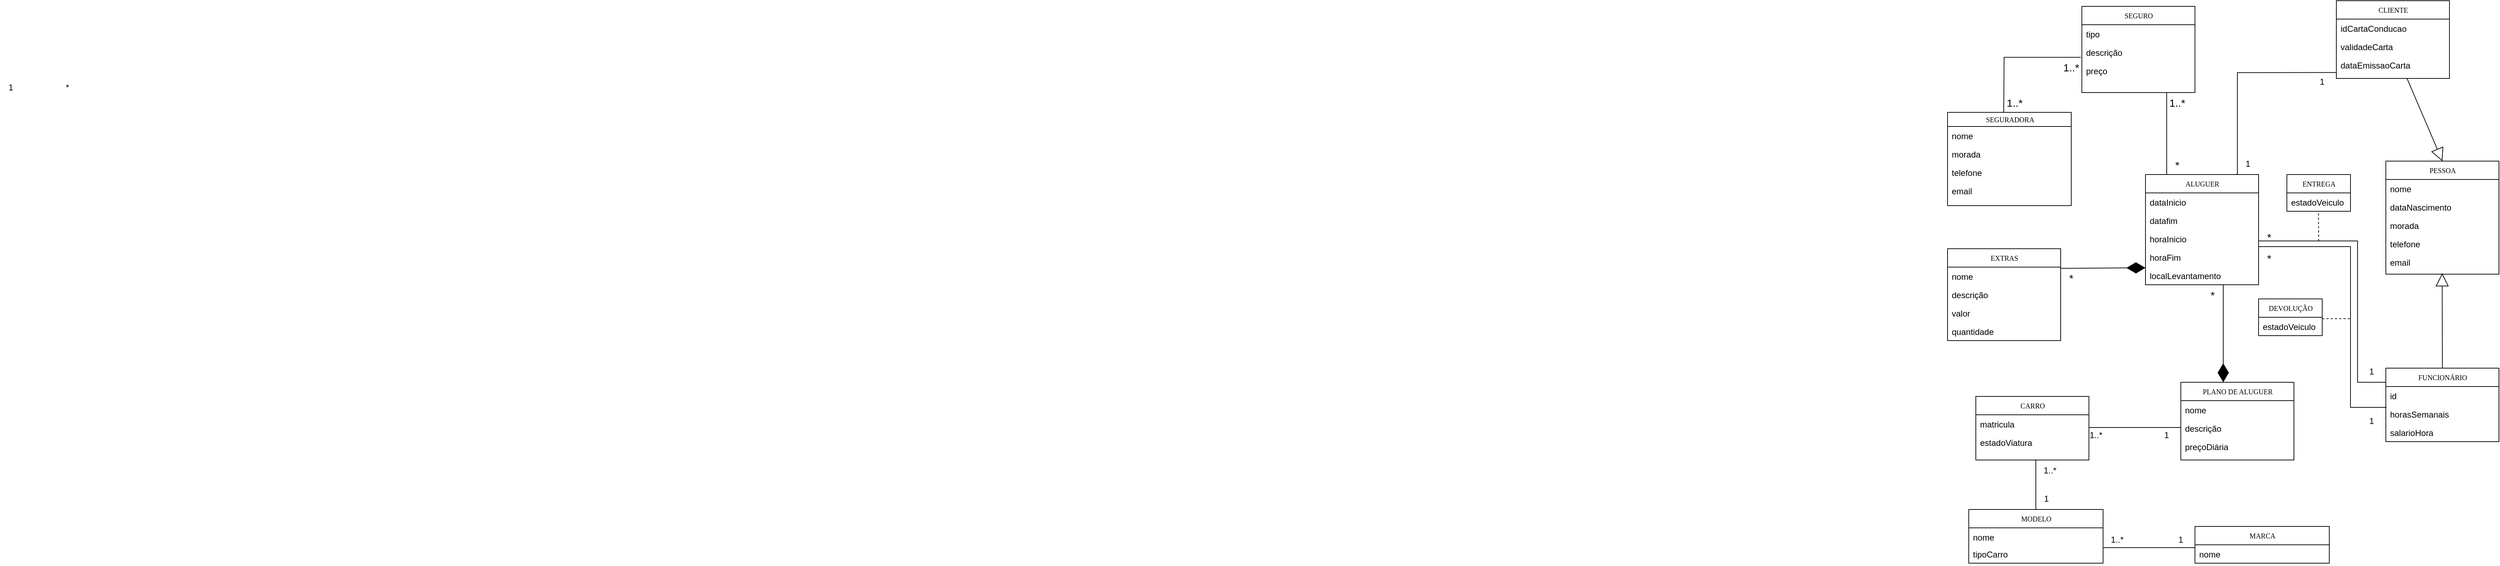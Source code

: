 <mxfile version="22.0.4" type="device">
  <diagram name="Page-1" id="c4acf3e9-155e-7222-9cf6-157b1a14988f">
    <mxGraphModel dx="2643" dy="988" grid="1" gridSize="10" guides="1" tooltips="1" connect="1" arrows="1" fold="1" page="1" pageScale="1" pageWidth="850" pageHeight="1100" background="none" math="0" shadow="0">
      <root>
        <mxCell id="0" />
        <mxCell id="1" parent="0" />
        <mxCell id="utZW5Ri-ObuBG_dfQ21w-149" value="*" style="text;html=1;align=center;verticalAlign=middle;resizable=0;points=[];autosize=1;strokeColor=none;fillColor=none;" parent="1" vertex="1">
          <mxGeometry x="-95" y="118" width="30" height="30" as="geometry" />
        </mxCell>
        <mxCell id="utZW5Ri-ObuBG_dfQ21w-150" value="1" style="text;html=1;align=center;verticalAlign=middle;resizable=0;points=[];autosize=1;strokeColor=none;fillColor=none;" parent="1" vertex="1">
          <mxGeometry x="-175" y="118" width="30" height="30" as="geometry" />
        </mxCell>
        <mxCell id="u8VHcEahrcE8FP3tKRez-27" value="PESSOA" style="swimlane;html=1;fontStyle=0;childLayout=stackLayout;horizontal=1;startSize=26;fillColor=none;horizontalStack=0;resizeParent=1;resizeLast=0;collapsible=1;marginBottom=0;swimlaneFillColor=#ffffff;rounded=0;shadow=0;comic=0;labelBackgroundColor=none;strokeWidth=1;fontFamily=Verdana;fontSize=10;align=center;" parent="1" vertex="1">
          <mxGeometry x="3200" y="237" width="160" height="160" as="geometry" />
        </mxCell>
        <mxCell id="u8VHcEahrcE8FP3tKRez-28" value="nome" style="text;html=1;strokeColor=none;fillColor=none;align=left;verticalAlign=top;spacingLeft=4;spacingRight=4;whiteSpace=wrap;overflow=hidden;rotatable=0;points=[[0,0.5],[1,0.5]];portConstraint=eastwest;" parent="u8VHcEahrcE8FP3tKRez-27" vertex="1">
          <mxGeometry y="26" width="160" height="26" as="geometry" />
        </mxCell>
        <mxCell id="u8VHcEahrcE8FP3tKRez-29" value="dataNascimento" style="text;html=1;strokeColor=none;fillColor=none;align=left;verticalAlign=top;spacingLeft=4;spacingRight=4;whiteSpace=wrap;overflow=hidden;rotatable=0;points=[[0,0.5],[1,0.5]];portConstraint=eastwest;" parent="u8VHcEahrcE8FP3tKRez-27" vertex="1">
          <mxGeometry y="52" width="160" height="26" as="geometry" />
        </mxCell>
        <mxCell id="u8VHcEahrcE8FP3tKRez-30" value="morada" style="text;html=1;strokeColor=none;fillColor=none;align=left;verticalAlign=top;spacingLeft=4;spacingRight=4;whiteSpace=wrap;overflow=hidden;rotatable=0;points=[[0,0.5],[1,0.5]];portConstraint=eastwest;" parent="u8VHcEahrcE8FP3tKRez-27" vertex="1">
          <mxGeometry y="78" width="160" height="26" as="geometry" />
        </mxCell>
        <mxCell id="u8VHcEahrcE8FP3tKRez-31" value="telefone" style="text;html=1;strokeColor=none;fillColor=none;align=left;verticalAlign=top;spacingLeft=4;spacingRight=4;whiteSpace=wrap;overflow=hidden;rotatable=0;points=[[0,0.5],[1,0.5]];portConstraint=eastwest;" parent="u8VHcEahrcE8FP3tKRez-27" vertex="1">
          <mxGeometry y="104" width="160" height="26" as="geometry" />
        </mxCell>
        <mxCell id="u8VHcEahrcE8FP3tKRez-32" value="email" style="text;html=1;strokeColor=none;fillColor=none;align=left;verticalAlign=top;spacingLeft=4;spacingRight=4;whiteSpace=wrap;overflow=hidden;rotatable=0;points=[[0,0.5],[1,0.5]];portConstraint=eastwest;" parent="u8VHcEahrcE8FP3tKRez-27" vertex="1">
          <mxGeometry y="130" width="160" height="26" as="geometry" />
        </mxCell>
        <mxCell id="u8VHcEahrcE8FP3tKRez-33" value="CLIENTE" style="swimlane;html=1;fontStyle=0;childLayout=stackLayout;horizontal=1;startSize=26;fillColor=none;horizontalStack=0;resizeParent=1;resizeLast=0;collapsible=1;marginBottom=0;swimlaneFillColor=#ffffff;rounded=0;shadow=0;comic=0;labelBackgroundColor=none;strokeWidth=1;fontFamily=Verdana;fontSize=10;align=center;" parent="1" vertex="1">
          <mxGeometry x="3130" y="10" width="160" height="110" as="geometry" />
        </mxCell>
        <mxCell id="u8VHcEahrcE8FP3tKRez-34" value="idCartaConducao" style="text;html=1;strokeColor=none;fillColor=none;align=left;verticalAlign=top;spacingLeft=4;spacingRight=4;whiteSpace=wrap;overflow=hidden;rotatable=0;points=[[0,0.5],[1,0.5]];portConstraint=eastwest;" parent="u8VHcEahrcE8FP3tKRez-33" vertex="1">
          <mxGeometry y="26" width="160" height="26" as="geometry" />
        </mxCell>
        <mxCell id="u8VHcEahrcE8FP3tKRez-35" value="validadeCarta" style="text;html=1;strokeColor=none;fillColor=none;align=left;verticalAlign=top;spacingLeft=4;spacingRight=4;whiteSpace=wrap;overflow=hidden;rotatable=0;points=[[0,0.5],[1,0.5]];portConstraint=eastwest;" parent="u8VHcEahrcE8FP3tKRez-33" vertex="1">
          <mxGeometry y="52" width="160" height="26" as="geometry" />
        </mxCell>
        <mxCell id="u8VHcEahrcE8FP3tKRez-36" value="dataEmissaoCarta" style="text;html=1;strokeColor=none;fillColor=none;align=left;verticalAlign=top;spacingLeft=4;spacingRight=4;whiteSpace=wrap;overflow=hidden;rotatable=0;points=[[0,0.5],[1,0.5]];portConstraint=eastwest;" parent="u8VHcEahrcE8FP3tKRez-33" vertex="1">
          <mxGeometry y="78" width="160" height="26" as="geometry" />
        </mxCell>
        <mxCell id="u8VHcEahrcE8FP3tKRez-38" value="FUNCIONÁRIO" style="swimlane;html=1;fontStyle=0;childLayout=stackLayout;horizontal=1;startSize=26;fillColor=none;horizontalStack=0;resizeParent=1;resizeLast=0;collapsible=1;marginBottom=0;swimlaneFillColor=#ffffff;rounded=0;shadow=0;comic=0;labelBackgroundColor=none;strokeWidth=1;fontFamily=Verdana;fontSize=10;align=center;" parent="1" vertex="1">
          <mxGeometry x="3200" y="530" width="160" height="104" as="geometry" />
        </mxCell>
        <mxCell id="u8VHcEahrcE8FP3tKRez-39" value="id&lt;br&gt;" style="text;html=1;strokeColor=none;fillColor=none;align=left;verticalAlign=top;spacingLeft=4;spacingRight=4;whiteSpace=wrap;overflow=hidden;rotatable=0;points=[[0,0.5],[1,0.5]];portConstraint=eastwest;" parent="u8VHcEahrcE8FP3tKRez-38" vertex="1">
          <mxGeometry y="26" width="160" height="26" as="geometry" />
        </mxCell>
        <mxCell id="u8VHcEahrcE8FP3tKRez-40" value="horasSemanais" style="text;html=1;strokeColor=none;fillColor=none;align=left;verticalAlign=top;spacingLeft=4;spacingRight=4;whiteSpace=wrap;overflow=hidden;rotatable=0;points=[[0,0.5],[1,0.5]];portConstraint=eastwest;" parent="u8VHcEahrcE8FP3tKRez-38" vertex="1">
          <mxGeometry y="52" width="160" height="26" as="geometry" />
        </mxCell>
        <mxCell id="u8VHcEahrcE8FP3tKRez-41" value="salarioHora" style="text;html=1;strokeColor=none;fillColor=none;align=left;verticalAlign=top;spacingLeft=4;spacingRight=4;whiteSpace=wrap;overflow=hidden;rotatable=0;points=[[0,0.5],[1,0.5]];portConstraint=eastwest;" parent="u8VHcEahrcE8FP3tKRez-38" vertex="1">
          <mxGeometry y="78" width="160" height="26" as="geometry" />
        </mxCell>
        <mxCell id="u8VHcEahrcE8FP3tKRez-42" value="CARRO" style="swimlane;html=1;fontStyle=0;childLayout=stackLayout;horizontal=1;startSize=26;fillColor=none;horizontalStack=0;resizeParent=1;resizeLast=0;collapsible=1;marginBottom=0;swimlaneFillColor=#ffffff;rounded=0;shadow=0;comic=0;labelBackgroundColor=none;strokeWidth=1;fontFamily=Verdana;fontSize=10;align=center;" parent="1" vertex="1">
          <mxGeometry x="2620" y="570" width="160" height="90" as="geometry" />
        </mxCell>
        <mxCell id="u8VHcEahrcE8FP3tKRez-43" value="matricula" style="text;html=1;strokeColor=none;fillColor=none;align=left;verticalAlign=top;spacingLeft=4;spacingRight=4;whiteSpace=wrap;overflow=hidden;rotatable=0;points=[[0,0.5],[1,0.5]];portConstraint=eastwest;" parent="u8VHcEahrcE8FP3tKRez-42" vertex="1">
          <mxGeometry y="26" width="160" height="26" as="geometry" />
        </mxCell>
        <mxCell id="u8VHcEahrcE8FP3tKRez-44" value="estadoViatura" style="text;html=1;strokeColor=none;fillColor=none;align=left;verticalAlign=top;spacingLeft=4;spacingRight=4;whiteSpace=wrap;overflow=hidden;rotatable=0;points=[[0,0.5],[1,0.5]];portConstraint=eastwest;" parent="u8VHcEahrcE8FP3tKRez-42" vertex="1">
          <mxGeometry y="52" width="160" height="26" as="geometry" />
        </mxCell>
        <mxCell id="u8VHcEahrcE8FP3tKRez-45" value="ALUGUER" style="swimlane;html=1;fontStyle=0;childLayout=stackLayout;horizontal=1;startSize=26;fillColor=none;horizontalStack=0;resizeParent=1;resizeLast=0;collapsible=1;marginBottom=0;swimlaneFillColor=#ffffff;rounded=0;shadow=0;comic=0;labelBackgroundColor=none;strokeWidth=1;fontFamily=Verdana;fontSize=10;align=center;" parent="1" vertex="1">
          <mxGeometry x="2860" y="256" width="160" height="156" as="geometry" />
        </mxCell>
        <mxCell id="u8VHcEahrcE8FP3tKRez-46" value="dataInicio&lt;br&gt;" style="text;html=1;strokeColor=none;fillColor=none;align=left;verticalAlign=top;spacingLeft=4;spacingRight=4;whiteSpace=wrap;overflow=hidden;rotatable=0;points=[[0,0.5],[1,0.5]];portConstraint=eastwest;" parent="u8VHcEahrcE8FP3tKRez-45" vertex="1">
          <mxGeometry y="26" width="160" height="26" as="geometry" />
        </mxCell>
        <mxCell id="u8VHcEahrcE8FP3tKRez-47" value="datafim" style="text;html=1;strokeColor=none;fillColor=none;align=left;verticalAlign=top;spacingLeft=4;spacingRight=4;whiteSpace=wrap;overflow=hidden;rotatable=0;points=[[0,0.5],[1,0.5]];portConstraint=eastwest;" parent="u8VHcEahrcE8FP3tKRez-45" vertex="1">
          <mxGeometry y="52" width="160" height="26" as="geometry" />
        </mxCell>
        <mxCell id="u8VHcEahrcE8FP3tKRez-48" value="horaInicio" style="text;html=1;strokeColor=none;fillColor=none;align=left;verticalAlign=top;spacingLeft=4;spacingRight=4;whiteSpace=wrap;overflow=hidden;rotatable=0;points=[[0,0.5],[1,0.5]];portConstraint=eastwest;" parent="u8VHcEahrcE8FP3tKRez-45" vertex="1">
          <mxGeometry y="78" width="160" height="26" as="geometry" />
        </mxCell>
        <mxCell id="u8VHcEahrcE8FP3tKRez-49" value="horaFim&lt;br&gt;" style="text;html=1;strokeColor=none;fillColor=none;align=left;verticalAlign=top;spacingLeft=4;spacingRight=4;whiteSpace=wrap;overflow=hidden;rotatable=0;points=[[0,0.5],[1,0.5]];portConstraint=eastwest;" parent="u8VHcEahrcE8FP3tKRez-45" vertex="1">
          <mxGeometry y="104" width="160" height="26" as="geometry" />
        </mxCell>
        <mxCell id="u8VHcEahrcE8FP3tKRez-50" value="localLevantamento" style="text;html=1;strokeColor=none;fillColor=none;align=left;verticalAlign=top;spacingLeft=4;spacingRight=4;whiteSpace=wrap;overflow=hidden;rotatable=0;points=[[0,0.5],[1,0.5]];portConstraint=eastwest;" parent="u8VHcEahrcE8FP3tKRez-45" vertex="1">
          <mxGeometry y="130" width="160" height="26" as="geometry" />
        </mxCell>
        <mxCell id="u8VHcEahrcE8FP3tKRez-56" value="MARCA" style="swimlane;html=1;fontStyle=0;childLayout=stackLayout;horizontal=1;startSize=26;fillColor=none;horizontalStack=0;resizeParent=1;resizeLast=0;collapsible=1;marginBottom=0;swimlaneFillColor=#ffffff;rounded=0;shadow=0;comic=0;labelBackgroundColor=none;strokeWidth=1;fontFamily=Verdana;fontSize=10;align=center;" parent="1" vertex="1">
          <mxGeometry x="2930" y="754" width="190" height="52" as="geometry" />
        </mxCell>
        <mxCell id="u8VHcEahrcE8FP3tKRez-57" value="nome" style="text;html=1;strokeColor=none;fillColor=none;align=left;verticalAlign=top;spacingLeft=4;spacingRight=4;whiteSpace=wrap;overflow=hidden;rotatable=0;points=[[0,0.5],[1,0.5]];portConstraint=eastwest;" parent="u8VHcEahrcE8FP3tKRez-56" vertex="1">
          <mxGeometry y="26" width="190" height="26" as="geometry" />
        </mxCell>
        <mxCell id="u8VHcEahrcE8FP3tKRez-58" value="MODELO" style="swimlane;html=1;fontStyle=0;childLayout=stackLayout;horizontal=1;startSize=26;fillColor=none;horizontalStack=0;resizeParent=1;resizeLast=0;collapsible=1;marginBottom=0;swimlaneFillColor=#ffffff;rounded=0;shadow=0;comic=0;labelBackgroundColor=none;strokeWidth=1;fontFamily=Verdana;fontSize=10;align=center;" parent="1" vertex="1">
          <mxGeometry x="2610" y="730" width="190" height="76" as="geometry" />
        </mxCell>
        <mxCell id="u8VHcEahrcE8FP3tKRez-59" value="nome" style="text;html=1;strokeColor=none;fillColor=none;align=left;verticalAlign=top;spacingLeft=4;spacingRight=4;whiteSpace=wrap;overflow=hidden;rotatable=0;points=[[0,0.5],[1,0.5]];portConstraint=eastwest;" parent="u8VHcEahrcE8FP3tKRez-58" vertex="1">
          <mxGeometry y="26" width="190" height="24" as="geometry" />
        </mxCell>
        <mxCell id="u8VHcEahrcE8FP3tKRez-60" value="tipoCarro" style="text;html=1;strokeColor=none;fillColor=none;align=left;verticalAlign=top;spacingLeft=4;spacingRight=4;whiteSpace=wrap;overflow=hidden;rotatable=0;points=[[0,0.5],[1,0.5]];portConstraint=eastwest;" parent="u8VHcEahrcE8FP3tKRez-58" vertex="1">
          <mxGeometry y="50" width="190" height="26" as="geometry" />
        </mxCell>
        <mxCell id="u8VHcEahrcE8FP3tKRez-63" value="SEGURO" style="swimlane;html=1;fontStyle=0;childLayout=stackLayout;horizontal=1;startSize=26;fillColor=none;horizontalStack=0;resizeParent=1;resizeLast=0;collapsible=1;marginBottom=0;swimlaneFillColor=#ffffff;rounded=0;shadow=0;comic=0;labelBackgroundColor=none;strokeWidth=1;fontFamily=Verdana;fontSize=10;align=center;" parent="1" vertex="1">
          <mxGeometry x="2770" y="18" width="160" height="122" as="geometry" />
        </mxCell>
        <mxCell id="u8VHcEahrcE8FP3tKRez-64" value="tipo" style="text;html=1;strokeColor=none;fillColor=none;align=left;verticalAlign=top;spacingLeft=4;spacingRight=4;whiteSpace=wrap;overflow=hidden;rotatable=0;points=[[0,0.5],[1,0.5]];portConstraint=eastwest;" parent="u8VHcEahrcE8FP3tKRez-63" vertex="1">
          <mxGeometry y="26" width="160" height="26" as="geometry" />
        </mxCell>
        <mxCell id="u8VHcEahrcE8FP3tKRez-65" value="descrição&lt;br&gt;" style="text;html=1;strokeColor=none;fillColor=none;align=left;verticalAlign=top;spacingLeft=4;spacingRight=4;whiteSpace=wrap;overflow=hidden;rotatable=0;points=[[0,0.5],[1,0.5]];portConstraint=eastwest;" parent="u8VHcEahrcE8FP3tKRez-63" vertex="1">
          <mxGeometry y="52" width="160" height="26" as="geometry" />
        </mxCell>
        <mxCell id="u8VHcEahrcE8FP3tKRez-66" value="preço" style="text;html=1;strokeColor=none;fillColor=none;align=left;verticalAlign=top;spacingLeft=4;spacingRight=4;whiteSpace=wrap;overflow=hidden;rotatable=0;points=[[0,0.5],[1,0.5]];portConstraint=eastwest;" parent="u8VHcEahrcE8FP3tKRez-63" vertex="1">
          <mxGeometry y="78" width="160" height="26" as="geometry" />
        </mxCell>
        <mxCell id="u8VHcEahrcE8FP3tKRez-67" value="PLANO DE ALUGUER" style="swimlane;html=1;fontStyle=0;childLayout=stackLayout;horizontal=1;startSize=26;fillColor=none;horizontalStack=0;resizeParent=1;resizeLast=0;collapsible=1;marginBottom=0;swimlaneFillColor=#ffffff;rounded=0;shadow=0;comic=0;labelBackgroundColor=none;strokeWidth=1;fontFamily=Verdana;fontSize=10;align=center;" parent="1" vertex="1">
          <mxGeometry x="2910" y="550" width="160" height="110" as="geometry" />
        </mxCell>
        <mxCell id="1ph47kxzpxHqcFosfZ3S-9" value="nome" style="text;html=1;strokeColor=none;fillColor=none;align=left;verticalAlign=top;spacingLeft=4;spacingRight=4;whiteSpace=wrap;overflow=hidden;rotatable=0;points=[[0,0.5],[1,0.5]];portConstraint=eastwest;" parent="u8VHcEahrcE8FP3tKRez-67" vertex="1">
          <mxGeometry y="26" width="160" height="26" as="geometry" />
        </mxCell>
        <mxCell id="1ph47kxzpxHqcFosfZ3S-10" value="descrição" style="text;html=1;strokeColor=none;fillColor=none;align=left;verticalAlign=top;spacingLeft=4;spacingRight=4;whiteSpace=wrap;overflow=hidden;rotatable=0;points=[[0,0.5],[1,0.5]];portConstraint=eastwest;" parent="u8VHcEahrcE8FP3tKRez-67" vertex="1">
          <mxGeometry y="52" width="160" height="26" as="geometry" />
        </mxCell>
        <mxCell id="1ph47kxzpxHqcFosfZ3S-11" value="preçoDiária" style="text;html=1;strokeColor=none;fillColor=none;align=left;verticalAlign=top;spacingLeft=4;spacingRight=4;whiteSpace=wrap;overflow=hidden;rotatable=0;points=[[0,0.5],[1,0.5]];portConstraint=eastwest;" parent="u8VHcEahrcE8FP3tKRez-67" vertex="1">
          <mxGeometry y="78" width="160" height="26" as="geometry" />
        </mxCell>
        <mxCell id="1ph47kxzpxHqcFosfZ3S-4" value="" style="endArrow=block;endSize=16;endFill=0;html=1;rounded=0;exitX=0.5;exitY=0;exitDx=0;exitDy=0;entryX=0.498;entryY=1.102;entryDx=0;entryDy=0;entryPerimeter=0;" parent="1" source="u8VHcEahrcE8FP3tKRez-38" target="u8VHcEahrcE8FP3tKRez-32" edge="1">
          <mxGeometry width="160" relative="1" as="geometry">
            <mxPoint x="3260" y="460" as="sourcePoint" />
            <mxPoint x="3420" y="460" as="targetPoint" />
          </mxGeometry>
        </mxCell>
        <mxCell id="1ph47kxzpxHqcFosfZ3S-5" value="" style="endArrow=block;endSize=16;endFill=0;html=1;rounded=0;entryX=0.5;entryY=0;entryDx=0;entryDy=0;" parent="1" target="u8VHcEahrcE8FP3tKRez-27" edge="1">
          <mxGeometry width="160" relative="1" as="geometry">
            <mxPoint x="3230" y="120" as="sourcePoint" />
            <mxPoint x="3220" y="227.5" as="targetPoint" />
          </mxGeometry>
        </mxCell>
        <mxCell id="1ph47kxzpxHqcFosfZ3S-8" value="" style="endArrow=none;html=1;edgeStyle=orthogonalEdgeStyle;rounded=0;entryX=0.006;entryY=0.712;entryDx=0;entryDy=0;exitX=1;exitY=0.5;exitDx=0;exitDy=0;entryPerimeter=0;" parent="1" edge="1">
          <mxGeometry relative="1" as="geometry">
            <mxPoint x="3020" y="358.03" as="sourcePoint" />
            <mxPoint x="3200.96" y="585.542" as="targetPoint" />
            <Array as="points">
              <mxPoint x="3150" y="358.03" />
              <mxPoint x="3150" y="585.03" />
            </Array>
          </mxGeometry>
        </mxCell>
        <mxCell id="1ph47kxzpxHqcFosfZ3S-16" value="" style="endArrow=none;html=1;edgeStyle=orthogonalEdgeStyle;rounded=0;entryX=0.805;entryY=-0.004;entryDx=0;entryDy=0;exitX=0.842;exitY=0.056;exitDx=0;exitDy=0;exitPerimeter=0;entryPerimeter=0;" parent="1" source="iwyS8x97kc3tYDYb35Mc-1" edge="1" target="u8VHcEahrcE8FP3tKRez-45">
          <mxGeometry relative="1" as="geometry">
            <mxPoint x="2940" y="112" as="sourcePoint" />
            <mxPoint x="3034" y="248" as="targetPoint" />
            <Array as="points">
              <mxPoint x="2990" y="112" />
              <mxPoint x="2990" y="255" />
            </Array>
          </mxGeometry>
        </mxCell>
        <mxCell id="iwyS8x97kc3tYDYb35Mc-1" value="1" style="text;html=1;strokeColor=none;fillColor=none;align=center;verticalAlign=middle;whiteSpace=wrap;rounded=0;" vertex="1" parent="1">
          <mxGeometry x="3080" y="110" width="60" height="30" as="geometry" />
        </mxCell>
        <mxCell id="iwyS8x97kc3tYDYb35Mc-3" value="1" style="text;html=1;strokeColor=none;fillColor=none;align=center;verticalAlign=middle;whiteSpace=wrap;rounded=0;" vertex="1" parent="1">
          <mxGeometry x="2975" y="226" width="60" height="30" as="geometry" />
        </mxCell>
        <mxCell id="iwyS8x97kc3tYDYb35Mc-13" value="&lt;font style=&quot;font-size: 15px;&quot;&gt;*&lt;/font&gt;" style="text;html=1;strokeColor=none;fillColor=none;align=center;verticalAlign=middle;whiteSpace=wrap;rounded=0;" vertex="1" parent="1">
          <mxGeometry x="2730" y="388" width="50" height="28" as="geometry" />
        </mxCell>
        <mxCell id="iwyS8x97kc3tYDYb35Mc-25" value="" style="endArrow=none;html=1;edgeStyle=orthogonalEdgeStyle;rounded=0;" edge="1" parent="1">
          <mxGeometry relative="1" as="geometry">
            <mxPoint x="2970" y="412" as="sourcePoint" />
            <mxPoint x="2970" y="520" as="targetPoint" />
            <Array as="points">
              <mxPoint x="2970" y="470" />
              <mxPoint x="2970" y="470" />
            </Array>
          </mxGeometry>
        </mxCell>
        <mxCell id="iwyS8x97kc3tYDYb35Mc-28" value="" style="endArrow=diamondThin;endFill=1;endSize=24;html=1;rounded=0;entryX=0;entryY=0;entryDx=0;entryDy=0;" edge="1" parent="1">
          <mxGeometry width="160" relative="1" as="geometry">
            <mxPoint x="2970" y="520" as="sourcePoint" />
            <mxPoint x="2970" y="550" as="targetPoint" />
            <Array as="points">
              <mxPoint x="2970" y="530" />
            </Array>
          </mxGeometry>
        </mxCell>
        <mxCell id="iwyS8x97kc3tYDYb35Mc-29" value="" style="endArrow=diamondThin;endFill=1;endSize=24;html=1;rounded=0;exitX=0.5;exitY=0;exitDx=0;exitDy=0;strokeColor=none;" edge="1" parent="1">
          <mxGeometry width="160" relative="1" as="geometry">
            <mxPoint x="2780" y="660" as="sourcePoint" />
            <mxPoint x="2780" y="420" as="targetPoint" />
          </mxGeometry>
        </mxCell>
        <mxCell id="iwyS8x97kc3tYDYb35Mc-31" value="&lt;font style=&quot;font-size: 15px;&quot;&gt;*&lt;/font&gt;" style="text;html=1;strokeColor=none;fillColor=none;align=center;verticalAlign=middle;whiteSpace=wrap;rounded=0;" vertex="1" parent="1">
          <mxGeometry x="2880" y="228" width="50" height="28" as="geometry" />
        </mxCell>
        <mxCell id="iwyS8x97kc3tYDYb35Mc-36" value="1" style="text;html=1;strokeColor=none;fillColor=none;align=center;verticalAlign=middle;whiteSpace=wrap;rounded=0;" vertex="1" parent="1">
          <mxGeometry x="3150" y="590" width="60" height="30" as="geometry" />
        </mxCell>
        <mxCell id="iwyS8x97kc3tYDYb35Mc-38" value="&lt;font style=&quot;font-size: 15px;&quot;&gt;*&lt;/font&gt;" style="text;html=1;strokeColor=none;fillColor=none;align=center;verticalAlign=middle;whiteSpace=wrap;rounded=0;" vertex="1" parent="1">
          <mxGeometry x="3010" y="360" width="50" height="28" as="geometry" />
        </mxCell>
        <mxCell id="iwyS8x97kc3tYDYb35Mc-39" value="" style="endArrow=none;dashed=1;html=1;rounded=0;" edge="1" parent="1">
          <mxGeometry width="50" height="50" relative="1" as="geometry">
            <mxPoint x="3110" y="460" as="sourcePoint" />
            <mxPoint x="3150" y="460" as="targetPoint" />
          </mxGeometry>
        </mxCell>
        <mxCell id="iwyS8x97kc3tYDYb35Mc-40" value="DEVOLUÇÃO" style="swimlane;html=1;fontStyle=0;childLayout=stackLayout;horizontal=1;startSize=26;fillColor=none;horizontalStack=0;resizeParent=1;resizeLast=0;collapsible=1;marginBottom=0;swimlaneFillColor=#ffffff;rounded=0;shadow=0;comic=0;labelBackgroundColor=none;strokeWidth=1;fontFamily=Verdana;fontSize=10;align=center;" vertex="1" parent="1">
          <mxGeometry x="3020" y="432" width="90" height="52" as="geometry" />
        </mxCell>
        <mxCell id="iwyS8x97kc3tYDYb35Mc-46" value="estadoVeiculo" style="text;html=1;strokeColor=none;fillColor=none;align=left;verticalAlign=top;spacingLeft=4;spacingRight=4;whiteSpace=wrap;overflow=hidden;rotatable=0;points=[[0,0.5],[1,0.5]];portConstraint=eastwest;" vertex="1" parent="iwyS8x97kc3tYDYb35Mc-40">
          <mxGeometry y="26" width="90" height="26" as="geometry" />
        </mxCell>
        <mxCell id="iwyS8x97kc3tYDYb35Mc-50" value="" style="endArrow=none;dashed=1;html=1;rounded=0;" edge="1" parent="1">
          <mxGeometry width="50" height="50" relative="1" as="geometry">
            <mxPoint x="3105" y="350" as="sourcePoint" />
            <mxPoint x="3104.66" y="308" as="targetPoint" />
          </mxGeometry>
        </mxCell>
        <mxCell id="iwyS8x97kc3tYDYb35Mc-51" value="ENTREGA" style="swimlane;html=1;fontStyle=0;childLayout=stackLayout;horizontal=1;startSize=26;fillColor=none;horizontalStack=0;resizeParent=1;resizeLast=0;collapsible=1;marginBottom=0;swimlaneFillColor=#ffffff;rounded=0;shadow=0;comic=0;labelBackgroundColor=none;strokeWidth=1;fontFamily=Verdana;fontSize=10;align=center;" vertex="1" parent="1">
          <mxGeometry x="3060" y="256" width="90" height="52" as="geometry" />
        </mxCell>
        <mxCell id="iwyS8x97kc3tYDYb35Mc-52" value="estadoVeiculo" style="text;html=1;strokeColor=none;fillColor=none;align=left;verticalAlign=top;spacingLeft=4;spacingRight=4;whiteSpace=wrap;overflow=hidden;rotatable=0;points=[[0,0.5],[1,0.5]];portConstraint=eastwest;" vertex="1" parent="iwyS8x97kc3tYDYb35Mc-51">
          <mxGeometry y="26" width="90" height="26" as="geometry" />
        </mxCell>
        <mxCell id="iwyS8x97kc3tYDYb35Mc-53" value="" style="endArrow=none;html=1;edgeStyle=orthogonalEdgeStyle;rounded=0;exitX=1;exitY=0.5;exitDx=0;exitDy=0;" edge="1" parent="1" source="u8VHcEahrcE8FP3tKRez-48">
          <mxGeometry relative="1" as="geometry">
            <mxPoint x="3070" y="350" as="sourcePoint" />
            <mxPoint x="3199.97" y="550.01" as="targetPoint" />
            <Array as="points">
              <mxPoint x="3020" y="350" />
              <mxPoint x="3160" y="350" />
              <mxPoint x="3160" y="550" />
            </Array>
          </mxGeometry>
        </mxCell>
        <mxCell id="iwyS8x97kc3tYDYb35Mc-56" value="" style="endArrow=diamondThin;endFill=1;endSize=24;html=1;rounded=0;entryX=-0.003;entryY=0.081;entryDx=0;entryDy=0;entryPerimeter=0;exitX=0.993;exitY=0.879;exitDx=0;exitDy=0;exitPerimeter=0;" edge="1" parent="1">
          <mxGeometry width="160" relative="1" as="geometry">
            <mxPoint x="2739.36" y="388.744" as="sourcePoint" />
            <mxPoint x="2860.0" y="387.996" as="targetPoint" />
          </mxGeometry>
        </mxCell>
        <mxCell id="iwyS8x97kc3tYDYb35Mc-70" value="" style="endArrow=none;html=1;edgeStyle=orthogonalEdgeStyle;rounded=0;exitX=0.75;exitY=1;exitDx=0;exitDy=0;" edge="1" parent="1" source="u8VHcEahrcE8FP3tKRez-63">
          <mxGeometry relative="1" as="geometry">
            <mxPoint x="2890" y="194" as="sourcePoint" />
            <mxPoint x="2890" y="256" as="targetPoint" />
            <Array as="points" />
          </mxGeometry>
        </mxCell>
        <mxCell id="iwyS8x97kc3tYDYb35Mc-71" value="&lt;font style=&quot;font-size: 15px;&quot;&gt;1..*&lt;/font&gt;" style="text;html=1;strokeColor=none;fillColor=none;align=center;verticalAlign=middle;whiteSpace=wrap;rounded=0;" vertex="1" parent="1">
          <mxGeometry x="2880" y="140" width="50" height="28" as="geometry" />
        </mxCell>
        <mxCell id="iwyS8x97kc3tYDYb35Mc-73" value="SEGURADORA" style="swimlane;html=1;fontStyle=0;childLayout=stackLayout;horizontal=1;startSize=20;fillColor=none;horizontalStack=0;resizeParent=1;resizeLast=0;collapsible=1;marginBottom=0;swimlaneFillColor=#ffffff;rounded=0;shadow=0;comic=0;labelBackgroundColor=none;strokeWidth=1;fontFamily=Verdana;fontSize=10;align=center;" vertex="1" parent="1">
          <mxGeometry x="2580" y="168" width="175" height="132" as="geometry" />
        </mxCell>
        <mxCell id="iwyS8x97kc3tYDYb35Mc-74" value="nome" style="text;html=1;strokeColor=none;fillColor=none;align=left;verticalAlign=top;spacingLeft=4;spacingRight=4;whiteSpace=wrap;overflow=hidden;rotatable=0;points=[[0,0.5],[1,0.5]];portConstraint=eastwest;" vertex="1" parent="iwyS8x97kc3tYDYb35Mc-73">
          <mxGeometry y="20" width="175" height="26" as="geometry" />
        </mxCell>
        <mxCell id="iwyS8x97kc3tYDYb35Mc-75" value="morada" style="text;html=1;strokeColor=none;fillColor=none;align=left;verticalAlign=top;spacingLeft=4;spacingRight=4;whiteSpace=wrap;overflow=hidden;rotatable=0;points=[[0,0.5],[1,0.5]];portConstraint=eastwest;" vertex="1" parent="iwyS8x97kc3tYDYb35Mc-73">
          <mxGeometry y="46" width="175" height="26" as="geometry" />
        </mxCell>
        <mxCell id="iwyS8x97kc3tYDYb35Mc-76" value="telefone" style="text;html=1;strokeColor=none;fillColor=none;align=left;verticalAlign=top;spacingLeft=4;spacingRight=4;whiteSpace=wrap;overflow=hidden;rotatable=0;points=[[0,0.5],[1,0.5]];portConstraint=eastwest;" vertex="1" parent="iwyS8x97kc3tYDYb35Mc-73">
          <mxGeometry y="72" width="175" height="26" as="geometry" />
        </mxCell>
        <mxCell id="iwyS8x97kc3tYDYb35Mc-77" value="email" style="text;html=1;strokeColor=none;fillColor=none;align=left;verticalAlign=top;spacingLeft=4;spacingRight=4;whiteSpace=wrap;overflow=hidden;rotatable=0;points=[[0,0.5],[1,0.5]];portConstraint=eastwest;" vertex="1" parent="iwyS8x97kc3tYDYb35Mc-73">
          <mxGeometry y="98" width="175" height="26" as="geometry" />
        </mxCell>
        <mxCell id="iwyS8x97kc3tYDYb35Mc-78" value="EXTRAS" style="swimlane;html=1;fontStyle=0;childLayout=stackLayout;horizontal=1;startSize=26;fillColor=none;horizontalStack=0;resizeParent=1;resizeLast=0;collapsible=1;marginBottom=0;swimlaneFillColor=#ffffff;rounded=0;shadow=0;comic=0;labelBackgroundColor=none;strokeWidth=1;fontFamily=Verdana;fontSize=10;align=center;" vertex="1" parent="1">
          <mxGeometry x="2580" y="361" width="160" height="130" as="geometry" />
        </mxCell>
        <mxCell id="iwyS8x97kc3tYDYb35Mc-79" value="nome" style="text;html=1;strokeColor=none;fillColor=none;align=left;verticalAlign=top;spacingLeft=4;spacingRight=4;whiteSpace=wrap;overflow=hidden;rotatable=0;points=[[0,0.5],[1,0.5]];portConstraint=eastwest;" vertex="1" parent="iwyS8x97kc3tYDYb35Mc-78">
          <mxGeometry y="26" width="160" height="26" as="geometry" />
        </mxCell>
        <mxCell id="iwyS8x97kc3tYDYb35Mc-80" value="descrição" style="text;html=1;strokeColor=none;fillColor=none;align=left;verticalAlign=top;spacingLeft=4;spacingRight=4;whiteSpace=wrap;overflow=hidden;rotatable=0;points=[[0,0.5],[1,0.5]];portConstraint=eastwest;" vertex="1" parent="iwyS8x97kc3tYDYb35Mc-78">
          <mxGeometry y="52" width="160" height="26" as="geometry" />
        </mxCell>
        <mxCell id="iwyS8x97kc3tYDYb35Mc-81" value="valor" style="text;html=1;strokeColor=none;fillColor=none;align=left;verticalAlign=top;spacingLeft=4;spacingRight=4;whiteSpace=wrap;overflow=hidden;rotatable=0;points=[[0,0.5],[1,0.5]];portConstraint=eastwest;" vertex="1" parent="iwyS8x97kc3tYDYb35Mc-78">
          <mxGeometry y="78" width="160" height="26" as="geometry" />
        </mxCell>
        <mxCell id="iwyS8x97kc3tYDYb35Mc-82" value="quantidade" style="text;html=1;strokeColor=none;fillColor=none;align=left;verticalAlign=top;spacingLeft=4;spacingRight=4;whiteSpace=wrap;overflow=hidden;rotatable=0;points=[[0,0.5],[1,0.5]];portConstraint=eastwest;" vertex="1" parent="iwyS8x97kc3tYDYb35Mc-78">
          <mxGeometry y="104" width="160" height="26" as="geometry" />
        </mxCell>
        <mxCell id="iwyS8x97kc3tYDYb35Mc-84" value="" style="endArrow=none;html=1;edgeStyle=orthogonalEdgeStyle;rounded=0;exitX=0.75;exitY=1;exitDx=0;exitDy=0;" edge="1" parent="1">
          <mxGeometry relative="1" as="geometry">
            <mxPoint x="2704.88" y="660" as="sourcePoint" />
            <mxPoint x="2705" y="730" as="targetPoint" />
            <Array as="points">
              <mxPoint x="2705" y="730" />
              <mxPoint x="2705" y="730" />
            </Array>
          </mxGeometry>
        </mxCell>
        <mxCell id="iwyS8x97kc3tYDYb35Mc-86" value="" style="line;strokeWidth=1;fillColor=none;align=left;verticalAlign=middle;spacingTop=-1;spacingLeft=3;spacingRight=3;rotatable=0;labelPosition=right;points=[];portConstraint=eastwest;strokeColor=inherit;" vertex="1" parent="1">
          <mxGeometry x="2800" y="780" width="130" height="8" as="geometry" />
        </mxCell>
        <mxCell id="iwyS8x97kc3tYDYb35Mc-87" value="1" style="text;html=1;strokeColor=none;fillColor=none;align=center;verticalAlign=middle;whiteSpace=wrap;rounded=0;" vertex="1" parent="1">
          <mxGeometry x="2880" y="758" width="60" height="30" as="geometry" />
        </mxCell>
        <mxCell id="iwyS8x97kc3tYDYb35Mc-88" value="1..*" style="text;html=1;strokeColor=none;fillColor=none;align=center;verticalAlign=middle;whiteSpace=wrap;rounded=0;" vertex="1" parent="1">
          <mxGeometry x="2790" y="758" width="60" height="30" as="geometry" />
        </mxCell>
        <mxCell id="iwyS8x97kc3tYDYb35Mc-89" value="1..*" style="text;html=1;strokeColor=none;fillColor=none;align=center;verticalAlign=middle;whiteSpace=wrap;rounded=0;" vertex="1" parent="1">
          <mxGeometry x="2760" y="610" width="60" height="30" as="geometry" />
        </mxCell>
        <mxCell id="iwyS8x97kc3tYDYb35Mc-90" value="1" style="text;html=1;strokeColor=none;fillColor=none;align=center;verticalAlign=middle;whiteSpace=wrap;rounded=0;" vertex="1" parent="1">
          <mxGeometry x="2690" y="700" width="60" height="30" as="geometry" />
        </mxCell>
        <mxCell id="iwyS8x97kc3tYDYb35Mc-91" value="1..*" style="text;html=1;strokeColor=none;fillColor=none;align=center;verticalAlign=middle;whiteSpace=wrap;rounded=0;" vertex="1" parent="1">
          <mxGeometry x="2695" y="660" width="60" height="30" as="geometry" />
        </mxCell>
        <mxCell id="iwyS8x97kc3tYDYb35Mc-92" value="1" style="text;html=1;strokeColor=none;fillColor=none;align=center;verticalAlign=middle;whiteSpace=wrap;rounded=0;" vertex="1" parent="1">
          <mxGeometry x="3150" y="520" width="60" height="30" as="geometry" />
        </mxCell>
        <mxCell id="iwyS8x97kc3tYDYb35Mc-93" value="&lt;font style=&quot;font-size: 15px;&quot;&gt;*&lt;/font&gt;" style="text;html=1;strokeColor=none;fillColor=none;align=center;verticalAlign=middle;whiteSpace=wrap;rounded=0;" vertex="1" parent="1">
          <mxGeometry x="3010" y="330" width="50" height="28" as="geometry" />
        </mxCell>
        <mxCell id="iwyS8x97kc3tYDYb35Mc-94" value="&lt;font style=&quot;font-size: 15px;&quot;&gt;*&lt;/font&gt;" style="text;html=1;strokeColor=none;fillColor=none;align=center;verticalAlign=middle;whiteSpace=wrap;rounded=0;" vertex="1" parent="1">
          <mxGeometry x="2930" y="412" width="50" height="28" as="geometry" />
        </mxCell>
        <mxCell id="iwyS8x97kc3tYDYb35Mc-97" value="" style="line;strokeWidth=1;fillColor=none;align=left;verticalAlign=middle;spacingTop=-1;spacingLeft=3;spacingRight=3;rotatable=0;labelPosition=right;points=[];portConstraint=eastwest;strokeColor=inherit;" vertex="1" parent="1">
          <mxGeometry x="2780" y="610" width="130" height="8" as="geometry" />
        </mxCell>
        <mxCell id="iwyS8x97kc3tYDYb35Mc-98" value="1" style="text;html=1;strokeColor=none;fillColor=none;align=center;verticalAlign=middle;whiteSpace=wrap;rounded=0;" vertex="1" parent="1">
          <mxGeometry x="2860" y="610" width="60" height="30" as="geometry" />
        </mxCell>
        <mxCell id="iwyS8x97kc3tYDYb35Mc-99" value="" style="endArrow=none;html=1;edgeStyle=orthogonalEdgeStyle;rounded=0;exitX=-0.01;exitY=0.773;exitDx=0;exitDy=0;exitPerimeter=0;" edge="1" parent="1" source="u8VHcEahrcE8FP3tKRez-65">
          <mxGeometry relative="1" as="geometry">
            <mxPoint x="2659.47" y="52" as="sourcePoint" />
            <mxPoint x="2659.47" y="168" as="targetPoint" />
            <Array as="points" />
          </mxGeometry>
        </mxCell>
        <mxCell id="iwyS8x97kc3tYDYb35Mc-100" value="&lt;font style=&quot;font-size: 15px;&quot;&gt;1..*&lt;/font&gt;" style="text;html=1;strokeColor=none;fillColor=none;align=center;verticalAlign=middle;whiteSpace=wrap;rounded=0;" vertex="1" parent="1">
          <mxGeometry x="2730" y="90" width="50" height="28" as="geometry" />
        </mxCell>
        <mxCell id="iwyS8x97kc3tYDYb35Mc-101" value="&lt;font style=&quot;font-size: 15px;&quot;&gt;1..*&lt;/font&gt;" style="text;html=1;strokeColor=none;fillColor=none;align=center;verticalAlign=middle;whiteSpace=wrap;rounded=0;" vertex="1" parent="1">
          <mxGeometry x="2650" y="140" width="50" height="28" as="geometry" />
        </mxCell>
      </root>
    </mxGraphModel>
  </diagram>
</mxfile>
